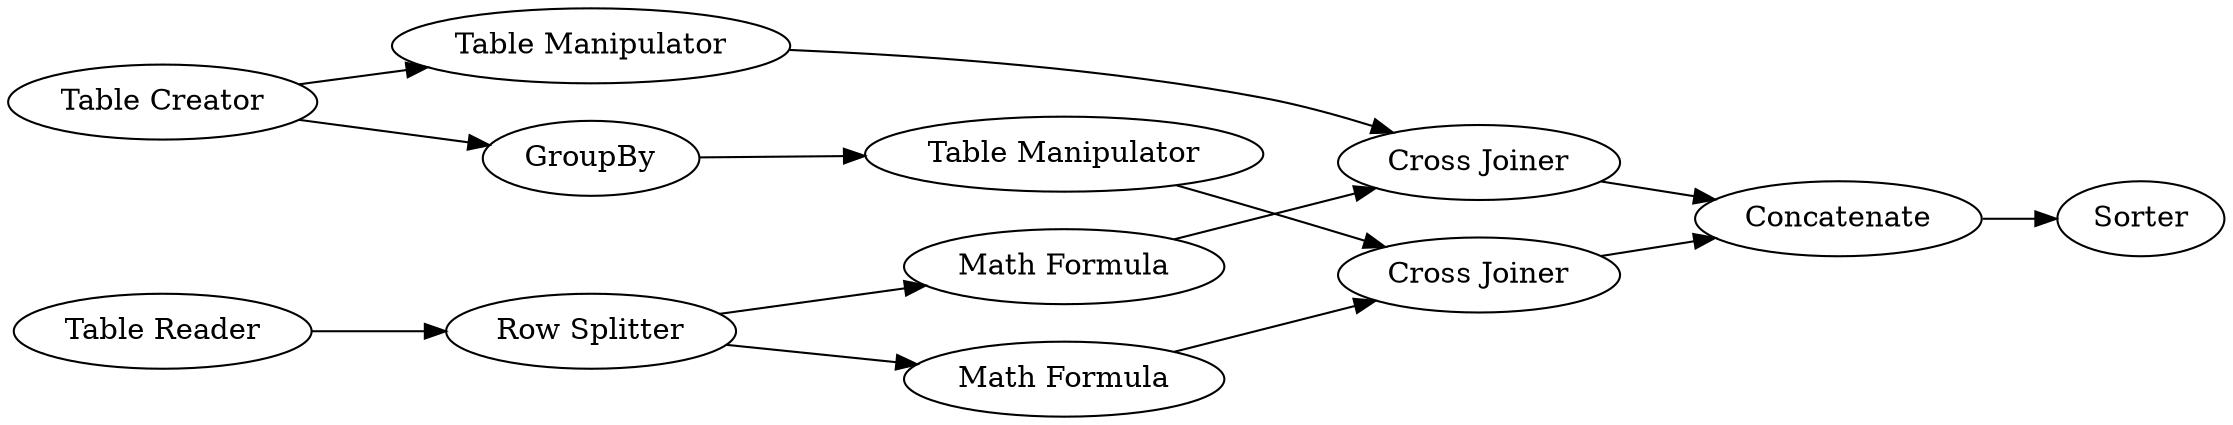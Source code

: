 digraph {
	5 -> 14
	5 -> 8
	12 -> 13
	11 -> 10
	6 -> 12
	2 -> 4
	2 -> 7
	1 -> 2
	7 -> 10
	10 -> 12
	14 -> 6
	4 -> 6
	8 -> 11
	5 [label="Table Creator"]
	13 [label=Sorter]
	1 [label="Table Reader"]
	7 [label="Math Formula"]
	11 [label="Table Manipulator"]
	4 [label="Math Formula"]
	10 [label="Cross Joiner"]
	6 [label="Cross Joiner"]
	8 [label=GroupBy]
	14 [label="Table Manipulator"]
	2 [label="Row Splitter"]
	12 [label=Concatenate]
	rankdir=LR
}

